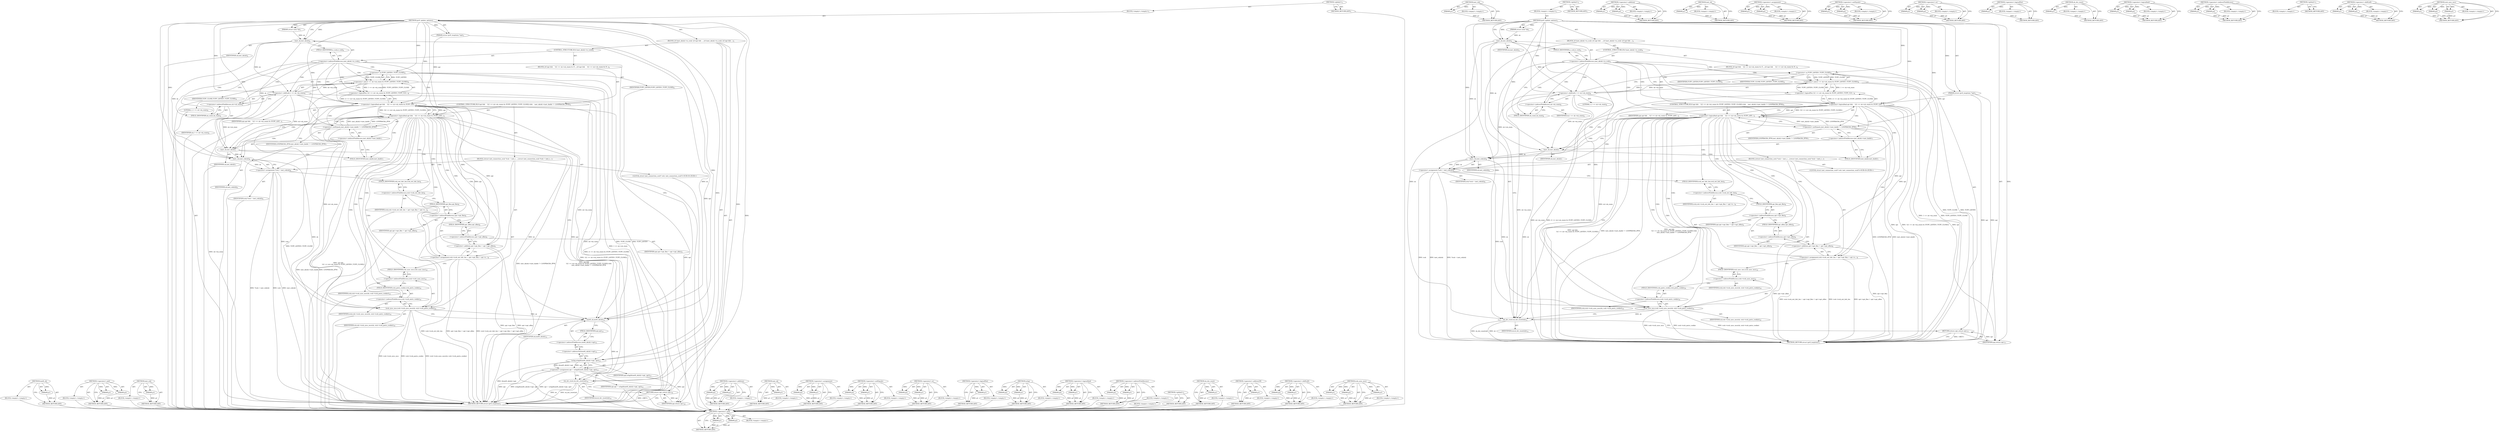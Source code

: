 digraph "icsk_sync_mss" {
vulnerable_168 [label=<(METHOD,inet6_sk)>];
vulnerable_169 [label=<(PARAM,p1)>];
vulnerable_170 [label=<(BLOCK,&lt;empty&gt;,&lt;empty&gt;)>];
vulnerable_171 [label=<(METHOD_RETURN,ANY)>];
vulnerable_119 [label=<(METHOD,&lt;operator&gt;.and)>];
vulnerable_120 [label=<(PARAM,p1)>];
vulnerable_121 [label=<(PARAM,p2)>];
vulnerable_122 [label=<(BLOCK,&lt;empty&gt;,&lt;empty&gt;)>];
vulnerable_123 [label=<(METHOD_RETURN,ANY)>];
vulnerable_144 [label=<(METHOD,inet_csk)>];
vulnerable_145 [label=<(PARAM,p1)>];
vulnerable_146 [label=<(BLOCK,&lt;empty&gt;,&lt;empty&gt;)>];
vulnerable_147 [label=<(METHOD_RETURN,ANY)>];
vulnerable_6 [label=<(METHOD,&lt;global&gt;)<SUB>1</SUB>>];
vulnerable_7 [label=<(BLOCK,&lt;empty&gt;,&lt;empty&gt;)<SUB>1</SUB>>];
vulnerable_8 [label=<(METHOD,ipv6_update_options)<SUB>1</SUB>>];
vulnerable_9 [label=<(PARAM,struct sock *sk)<SUB>1</SUB>>];
vulnerable_10 [label=<(PARAM,struct ipv6_txoptions *opt)<SUB>2</SUB>>];
vulnerable_11 [label=<(BLOCK,{
	if (inet_sk(sk)-&gt;is_icsk) {
		if (opt &amp;&amp;
		 ...,{
	if (inet_sk(sk)-&gt;is_icsk) {
		if (opt &amp;&amp;
		 ...)<SUB>3</SUB>>];
vulnerable_12 [label=<(CONTROL_STRUCTURE,IF,if (inet_sk(sk)-&gt;is_icsk))<SUB>4</SUB>>];
vulnerable_13 [label=<(&lt;operator&gt;.indirectFieldAccess,inet_sk(sk)-&gt;is_icsk)<SUB>4</SUB>>];
vulnerable_14 [label=<(inet_sk,inet_sk(sk))<SUB>4</SUB>>];
vulnerable_15 [label=<(IDENTIFIER,sk,inet_sk(sk))<SUB>4</SUB>>];
vulnerable_16 [label=<(FIELD_IDENTIFIER,is_icsk,is_icsk)<SUB>4</SUB>>];
vulnerable_17 [label=<(BLOCK,{
		if (opt &amp;&amp;
		    !((1 &lt;&lt; sk-&gt;sk_state) &amp; (T...,{
		if (opt &amp;&amp;
		    !((1 &lt;&lt; sk-&gt;sk_state) &amp; (T...)<SUB>4</SUB>>];
vulnerable_18 [label=<(CONTROL_STRUCTURE,IF,if (opt &amp;&amp;
		    !((1 &lt;&lt; sk-&gt;sk_state) &amp; (TCPF_LISTEN | TCPF_CLOSE)) &amp;&amp;
		    inet_sk(sk)-&gt;inet_daddr != LOOPBACK4_IPV6))<SUB>5</SUB>>];
vulnerable_19 [label=<(&lt;operator&gt;.logicalAnd,opt &amp;&amp;
		    !((1 &lt;&lt; sk-&gt;sk_state) &amp; (TCPF_LIST...)<SUB>5</SUB>>];
vulnerable_20 [label=<(&lt;operator&gt;.logicalAnd,opt &amp;&amp;
		    !((1 &lt;&lt; sk-&gt;sk_state) &amp; (TCPF_LIST...)<SUB>5</SUB>>];
vulnerable_21 [label=<(IDENTIFIER,opt,opt &amp;&amp;
		    !((1 &lt;&lt; sk-&gt;sk_state) &amp; (TCPF_LIST...)<SUB>5</SUB>>];
vulnerable_22 [label=<(&lt;operator&gt;.logicalNot,!((1 &lt;&lt; sk-&gt;sk_state) &amp; (TCPF_LISTEN | TCPF_CLO...)<SUB>6</SUB>>];
vulnerable_23 [label=<(&lt;operator&gt;.and,(1 &lt;&lt; sk-&gt;sk_state) &amp; (TCPF_LISTEN | TCPF_CLOSE))<SUB>6</SUB>>];
vulnerable_24 [label=<(&lt;operator&gt;.shiftLeft,1 &lt;&lt; sk-&gt;sk_state)<SUB>6</SUB>>];
vulnerable_25 [label=<(LITERAL,1,1 &lt;&lt; sk-&gt;sk_state)<SUB>6</SUB>>];
vulnerable_26 [label=<(&lt;operator&gt;.indirectFieldAccess,sk-&gt;sk_state)<SUB>6</SUB>>];
vulnerable_27 [label=<(IDENTIFIER,sk,1 &lt;&lt; sk-&gt;sk_state)<SUB>6</SUB>>];
vulnerable_28 [label=<(FIELD_IDENTIFIER,sk_state,sk_state)<SUB>6</SUB>>];
vulnerable_29 [label=<(&lt;operator&gt;.or,TCPF_LISTEN | TCPF_CLOSE)<SUB>6</SUB>>];
vulnerable_30 [label=<(IDENTIFIER,TCPF_LISTEN,TCPF_LISTEN | TCPF_CLOSE)<SUB>6</SUB>>];
vulnerable_31 [label=<(IDENTIFIER,TCPF_CLOSE,TCPF_LISTEN | TCPF_CLOSE)<SUB>6</SUB>>];
vulnerable_32 [label=<(&lt;operator&gt;.notEquals,inet_sk(sk)-&gt;inet_daddr != LOOPBACK4_IPV6)<SUB>7</SUB>>];
vulnerable_33 [label=<(&lt;operator&gt;.indirectFieldAccess,inet_sk(sk)-&gt;inet_daddr)<SUB>7</SUB>>];
vulnerable_34 [label=<(inet_sk,inet_sk(sk))<SUB>7</SUB>>];
vulnerable_35 [label=<(IDENTIFIER,sk,inet_sk(sk))<SUB>7</SUB>>];
vulnerable_36 [label=<(FIELD_IDENTIFIER,inet_daddr,inet_daddr)<SUB>7</SUB>>];
vulnerable_37 [label=<(IDENTIFIER,LOOPBACK4_IPV6,inet_sk(sk)-&gt;inet_daddr != LOOPBACK4_IPV6)<SUB>7</SUB>>];
vulnerable_38 [label=<(BLOCK,{
			struct inet_connection_sock *icsk = inet_c...,{
			struct inet_connection_sock *icsk = inet_c...)<SUB>7</SUB>>];
vulnerable_39 [label="<(LOCAL,struct inet_connection_sock* icsk: inet_connection_sock*)<SUB>8</SUB>>"];
vulnerable_40 [label=<(&lt;operator&gt;.assignment,*icsk = inet_csk(sk))<SUB>8</SUB>>];
vulnerable_41 [label=<(IDENTIFIER,icsk,*icsk = inet_csk(sk))<SUB>8</SUB>>];
vulnerable_42 [label=<(inet_csk,inet_csk(sk))<SUB>8</SUB>>];
vulnerable_43 [label=<(IDENTIFIER,sk,inet_csk(sk))<SUB>8</SUB>>];
vulnerable_44 [label=<(&lt;operator&gt;.assignment,icsk-&gt;icsk_ext_hdr_len = opt-&gt;opt_flen + opt-&gt;o...)<SUB>9</SUB>>];
vulnerable_45 [label=<(&lt;operator&gt;.indirectFieldAccess,icsk-&gt;icsk_ext_hdr_len)<SUB>9</SUB>>];
vulnerable_46 [label=<(IDENTIFIER,icsk,icsk-&gt;icsk_ext_hdr_len = opt-&gt;opt_flen + opt-&gt;o...)<SUB>9</SUB>>];
vulnerable_47 [label=<(FIELD_IDENTIFIER,icsk_ext_hdr_len,icsk_ext_hdr_len)<SUB>9</SUB>>];
vulnerable_48 [label=<(&lt;operator&gt;.addition,opt-&gt;opt_flen + opt-&gt;opt_nflen)<SUB>9</SUB>>];
vulnerable_49 [label=<(&lt;operator&gt;.indirectFieldAccess,opt-&gt;opt_flen)<SUB>9</SUB>>];
vulnerable_50 [label=<(IDENTIFIER,opt,opt-&gt;opt_flen + opt-&gt;opt_nflen)<SUB>9</SUB>>];
vulnerable_51 [label=<(FIELD_IDENTIFIER,opt_flen,opt_flen)<SUB>9</SUB>>];
vulnerable_52 [label=<(&lt;operator&gt;.indirectFieldAccess,opt-&gt;opt_nflen)<SUB>9</SUB>>];
vulnerable_53 [label=<(IDENTIFIER,opt,opt-&gt;opt_flen + opt-&gt;opt_nflen)<SUB>9</SUB>>];
vulnerable_54 [label=<(FIELD_IDENTIFIER,opt_nflen,opt_nflen)<SUB>9</SUB>>];
vulnerable_55 [label=<(icsk_sync_mss,icsk-&gt;icsk_sync_mss(sk, icsk-&gt;icsk_pmtu_cookie))<SUB>10</SUB>>];
vulnerable_56 [label=<(&lt;operator&gt;.indirectFieldAccess,icsk-&gt;icsk_sync_mss)<SUB>10</SUB>>];
vulnerable_57 [label=<(IDENTIFIER,icsk,icsk-&gt;icsk_sync_mss(sk, icsk-&gt;icsk_pmtu_cookie))<SUB>10</SUB>>];
vulnerable_58 [label=<(FIELD_IDENTIFIER,icsk_sync_mss,icsk_sync_mss)<SUB>10</SUB>>];
vulnerable_59 [label=<(IDENTIFIER,sk,icsk-&gt;icsk_sync_mss(sk, icsk-&gt;icsk_pmtu_cookie))<SUB>10</SUB>>];
vulnerable_60 [label=<(&lt;operator&gt;.indirectFieldAccess,icsk-&gt;icsk_pmtu_cookie)<SUB>10</SUB>>];
vulnerable_61 [label=<(IDENTIFIER,icsk,icsk-&gt;icsk_sync_mss(sk, icsk-&gt;icsk_pmtu_cookie))<SUB>10</SUB>>];
vulnerable_62 [label=<(FIELD_IDENTIFIER,icsk_pmtu_cookie,icsk_pmtu_cookie)<SUB>10</SUB>>];
vulnerable_63 [label=<(&lt;operator&gt;.assignment,opt = xchg(&amp;inet6_sk(sk)-&gt;opt, opt))<SUB>13</SUB>>];
vulnerable_64 [label=<(IDENTIFIER,opt,opt = xchg(&amp;inet6_sk(sk)-&gt;opt, opt))<SUB>13</SUB>>];
vulnerable_65 [label=<(xchg,xchg(&amp;inet6_sk(sk)-&gt;opt, opt))<SUB>13</SUB>>];
vulnerable_66 [label=<(&lt;operator&gt;.addressOf,&amp;inet6_sk(sk)-&gt;opt)<SUB>13</SUB>>];
vulnerable_67 [label=<(&lt;operator&gt;.indirectFieldAccess,inet6_sk(sk)-&gt;opt)<SUB>13</SUB>>];
vulnerable_68 [label=<(inet6_sk,inet6_sk(sk))<SUB>13</SUB>>];
vulnerable_69 [label=<(IDENTIFIER,sk,inet6_sk(sk))<SUB>13</SUB>>];
vulnerable_70 [label=<(FIELD_IDENTIFIER,opt,opt)<SUB>13</SUB>>];
vulnerable_71 [label=<(IDENTIFIER,opt,xchg(&amp;inet6_sk(sk)-&gt;opt, opt))<SUB>13</SUB>>];
vulnerable_72 [label=<(sk_dst_reset,sk_dst_reset(sk))<SUB>14</SUB>>];
vulnerable_73 [label=<(IDENTIFIER,sk,sk_dst_reset(sk))<SUB>14</SUB>>];
vulnerable_74 [label=<(RETURN,return opt;,return opt;)<SUB>16</SUB>>];
vulnerable_75 [label=<(IDENTIFIER,opt,return opt;)<SUB>16</SUB>>];
vulnerable_76 [label=<(METHOD_RETURN,struct ipv6_txoptions)<SUB>1</SUB>>];
vulnerable_78 [label=<(METHOD_RETURN,ANY)<SUB>1</SUB>>];
vulnerable_148 [label=<(METHOD,&lt;operator&gt;.addition)>];
vulnerable_149 [label=<(PARAM,p1)>];
vulnerable_150 [label=<(PARAM,p2)>];
vulnerable_151 [label=<(BLOCK,&lt;empty&gt;,&lt;empty&gt;)>];
vulnerable_152 [label=<(METHOD_RETURN,ANY)>];
vulnerable_106 [label=<(METHOD,inet_sk)>];
vulnerable_107 [label=<(PARAM,p1)>];
vulnerable_108 [label=<(BLOCK,&lt;empty&gt;,&lt;empty&gt;)>];
vulnerable_109 [label=<(METHOD_RETURN,ANY)>];
vulnerable_139 [label=<(METHOD,&lt;operator&gt;.assignment)>];
vulnerable_140 [label=<(PARAM,p1)>];
vulnerable_141 [label=<(PARAM,p2)>];
vulnerable_142 [label=<(BLOCK,&lt;empty&gt;,&lt;empty&gt;)>];
vulnerable_143 [label=<(METHOD_RETURN,ANY)>];
vulnerable_134 [label=<(METHOD,&lt;operator&gt;.notEquals)>];
vulnerable_135 [label=<(PARAM,p1)>];
vulnerable_136 [label=<(PARAM,p2)>];
vulnerable_137 [label=<(BLOCK,&lt;empty&gt;,&lt;empty&gt;)>];
vulnerable_138 [label=<(METHOD_RETURN,ANY)>];
vulnerable_129 [label=<(METHOD,&lt;operator&gt;.or)>];
vulnerable_130 [label=<(PARAM,p1)>];
vulnerable_131 [label=<(PARAM,p2)>];
vulnerable_132 [label=<(BLOCK,&lt;empty&gt;,&lt;empty&gt;)>];
vulnerable_133 [label=<(METHOD_RETURN,ANY)>];
vulnerable_115 [label=<(METHOD,&lt;operator&gt;.logicalNot)>];
vulnerable_116 [label=<(PARAM,p1)>];
vulnerable_117 [label=<(BLOCK,&lt;empty&gt;,&lt;empty&gt;)>];
vulnerable_118 [label=<(METHOD_RETURN,ANY)>];
vulnerable_159 [label=<(METHOD,xchg)>];
vulnerable_160 [label=<(PARAM,p1)>];
vulnerable_161 [label=<(PARAM,p2)>];
vulnerable_162 [label=<(BLOCK,&lt;empty&gt;,&lt;empty&gt;)>];
vulnerable_163 [label=<(METHOD_RETURN,ANY)>];
vulnerable_110 [label=<(METHOD,&lt;operator&gt;.logicalAnd)>];
vulnerable_111 [label=<(PARAM,p1)>];
vulnerable_112 [label=<(PARAM,p2)>];
vulnerable_113 [label=<(BLOCK,&lt;empty&gt;,&lt;empty&gt;)>];
vulnerable_114 [label=<(METHOD_RETURN,ANY)>];
vulnerable_101 [label=<(METHOD,&lt;operator&gt;.indirectFieldAccess)>];
vulnerable_102 [label=<(PARAM,p1)>];
vulnerable_103 [label=<(PARAM,p2)>];
vulnerable_104 [label=<(BLOCK,&lt;empty&gt;,&lt;empty&gt;)>];
vulnerable_105 [label=<(METHOD_RETURN,ANY)>];
vulnerable_95 [label=<(METHOD,&lt;global&gt;)<SUB>1</SUB>>];
vulnerable_96 [label=<(BLOCK,&lt;empty&gt;,&lt;empty&gt;)>];
vulnerable_97 [label=<(METHOD_RETURN,ANY)>];
vulnerable_172 [label=<(METHOD,sk_dst_reset)>];
vulnerable_173 [label=<(PARAM,p1)>];
vulnerable_174 [label=<(BLOCK,&lt;empty&gt;,&lt;empty&gt;)>];
vulnerable_175 [label=<(METHOD_RETURN,ANY)>];
vulnerable_164 [label=<(METHOD,&lt;operator&gt;.addressOf)>];
vulnerable_165 [label=<(PARAM,p1)>];
vulnerable_166 [label=<(BLOCK,&lt;empty&gt;,&lt;empty&gt;)>];
vulnerable_167 [label=<(METHOD_RETURN,ANY)>];
vulnerable_124 [label=<(METHOD,&lt;operator&gt;.shiftLeft)>];
vulnerable_125 [label=<(PARAM,p1)>];
vulnerable_126 [label=<(PARAM,p2)>];
vulnerable_127 [label=<(BLOCK,&lt;empty&gt;,&lt;empty&gt;)>];
vulnerable_128 [label=<(METHOD_RETURN,ANY)>];
vulnerable_153 [label=<(METHOD,icsk_sync_mss)>];
vulnerable_154 [label=<(PARAM,p1)>];
vulnerable_155 [label=<(PARAM,p2)>];
vulnerable_156 [label=<(PARAM,p3)>];
vulnerable_157 [label=<(BLOCK,&lt;empty&gt;,&lt;empty&gt;)>];
vulnerable_158 [label=<(METHOD_RETURN,ANY)>];
fixed_110 [label=<(METHOD,&lt;operator&gt;.and)>];
fixed_111 [label=<(PARAM,p1)>];
fixed_112 [label=<(PARAM,p2)>];
fixed_113 [label=<(BLOCK,&lt;empty&gt;,&lt;empty&gt;)>];
fixed_114 [label=<(METHOD_RETURN,ANY)>];
fixed_135 [label=<(METHOD,inet_csk)>];
fixed_136 [label=<(PARAM,p1)>];
fixed_137 [label=<(BLOCK,&lt;empty&gt;,&lt;empty&gt;)>];
fixed_138 [label=<(METHOD_RETURN,ANY)>];
fixed_6 [label=<(METHOD,&lt;global&gt;)<SUB>1</SUB>>];
fixed_7 [label=<(BLOCK,&lt;empty&gt;,&lt;empty&gt;)<SUB>1</SUB>>];
fixed_8 [label=<(METHOD,ipv6_update_options)<SUB>1</SUB>>];
fixed_9 [label=<(PARAM,struct sock *sk)<SUB>1</SUB>>];
fixed_10 [label=<(PARAM,struct ipv6_txoptions *opt)<SUB>2</SUB>>];
fixed_11 [label=<(BLOCK,{
	if (inet_sk(sk)-&gt;is_icsk) {
		if (opt &amp;&amp;
		 ...,{
	if (inet_sk(sk)-&gt;is_icsk) {
		if (opt &amp;&amp;
		 ...)<SUB>3</SUB>>];
fixed_12 [label=<(CONTROL_STRUCTURE,IF,if (inet_sk(sk)-&gt;is_icsk))<SUB>4</SUB>>];
fixed_13 [label=<(&lt;operator&gt;.indirectFieldAccess,inet_sk(sk)-&gt;is_icsk)<SUB>4</SUB>>];
fixed_14 [label=<(inet_sk,inet_sk(sk))<SUB>4</SUB>>];
fixed_15 [label=<(IDENTIFIER,sk,inet_sk(sk))<SUB>4</SUB>>];
fixed_16 [label=<(FIELD_IDENTIFIER,is_icsk,is_icsk)<SUB>4</SUB>>];
fixed_17 [label=<(BLOCK,{
		if (opt &amp;&amp;
		    !((1 &lt;&lt; sk-&gt;sk_state) &amp; (T...,{
		if (opt &amp;&amp;
		    !((1 &lt;&lt; sk-&gt;sk_state) &amp; (T...)<SUB>4</SUB>>];
fixed_18 [label=<(CONTROL_STRUCTURE,IF,if (opt &amp;&amp;
		    !((1 &lt;&lt; sk-&gt;sk_state) &amp; (TCPF_LISTEN | TCPF_CLOSE)) &amp;&amp;
		    inet_sk(sk)-&gt;inet_daddr != LOOPBACK4_IPV6))<SUB>5</SUB>>];
fixed_19 [label=<(&lt;operator&gt;.logicalAnd,opt &amp;&amp;
		    !((1 &lt;&lt; sk-&gt;sk_state) &amp; (TCPF_LIST...)<SUB>5</SUB>>];
fixed_20 [label=<(&lt;operator&gt;.logicalAnd,opt &amp;&amp;
		    !((1 &lt;&lt; sk-&gt;sk_state) &amp; (TCPF_LIST...)<SUB>5</SUB>>];
fixed_21 [label=<(IDENTIFIER,opt,opt &amp;&amp;
		    !((1 &lt;&lt; sk-&gt;sk_state) &amp; (TCPF_LIST...)<SUB>5</SUB>>];
fixed_22 [label=<(&lt;operator&gt;.logicalNot,!((1 &lt;&lt; sk-&gt;sk_state) &amp; (TCPF_LISTEN | TCPF_CLO...)<SUB>6</SUB>>];
fixed_23 [label=<(&lt;operator&gt;.and,(1 &lt;&lt; sk-&gt;sk_state) &amp; (TCPF_LISTEN | TCPF_CLOSE))<SUB>6</SUB>>];
fixed_24 [label=<(&lt;operator&gt;.shiftLeft,1 &lt;&lt; sk-&gt;sk_state)<SUB>6</SUB>>];
fixed_25 [label=<(LITERAL,1,1 &lt;&lt; sk-&gt;sk_state)<SUB>6</SUB>>];
fixed_26 [label=<(&lt;operator&gt;.indirectFieldAccess,sk-&gt;sk_state)<SUB>6</SUB>>];
fixed_27 [label=<(IDENTIFIER,sk,1 &lt;&lt; sk-&gt;sk_state)<SUB>6</SUB>>];
fixed_28 [label=<(FIELD_IDENTIFIER,sk_state,sk_state)<SUB>6</SUB>>];
fixed_29 [label=<(&lt;operator&gt;.or,TCPF_LISTEN | TCPF_CLOSE)<SUB>6</SUB>>];
fixed_30 [label=<(IDENTIFIER,TCPF_LISTEN,TCPF_LISTEN | TCPF_CLOSE)<SUB>6</SUB>>];
fixed_31 [label=<(IDENTIFIER,TCPF_CLOSE,TCPF_LISTEN | TCPF_CLOSE)<SUB>6</SUB>>];
fixed_32 [label=<(&lt;operator&gt;.notEquals,inet_sk(sk)-&gt;inet_daddr != LOOPBACK4_IPV6)<SUB>7</SUB>>];
fixed_33 [label=<(&lt;operator&gt;.indirectFieldAccess,inet_sk(sk)-&gt;inet_daddr)<SUB>7</SUB>>];
fixed_34 [label=<(inet_sk,inet_sk(sk))<SUB>7</SUB>>];
fixed_35 [label=<(IDENTIFIER,sk,inet_sk(sk))<SUB>7</SUB>>];
fixed_36 [label=<(FIELD_IDENTIFIER,inet_daddr,inet_daddr)<SUB>7</SUB>>];
fixed_37 [label=<(IDENTIFIER,LOOPBACK4_IPV6,inet_sk(sk)-&gt;inet_daddr != LOOPBACK4_IPV6)<SUB>7</SUB>>];
fixed_38 [label=<(BLOCK,{
			struct inet_connection_sock *icsk = inet_c...,{
			struct inet_connection_sock *icsk = inet_c...)<SUB>7</SUB>>];
fixed_39 [label="<(LOCAL,struct inet_connection_sock* icsk: inet_connection_sock*)<SUB>8</SUB>>"];
fixed_40 [label=<(&lt;operator&gt;.assignment,*icsk = inet_csk(sk))<SUB>8</SUB>>];
fixed_41 [label=<(IDENTIFIER,icsk,*icsk = inet_csk(sk))<SUB>8</SUB>>];
fixed_42 [label=<(inet_csk,inet_csk(sk))<SUB>8</SUB>>];
fixed_43 [label=<(IDENTIFIER,sk,inet_csk(sk))<SUB>8</SUB>>];
fixed_44 [label=<(&lt;operator&gt;.assignment,icsk-&gt;icsk_ext_hdr_len = opt-&gt;opt_flen + opt-&gt;o...)<SUB>9</SUB>>];
fixed_45 [label=<(&lt;operator&gt;.indirectFieldAccess,icsk-&gt;icsk_ext_hdr_len)<SUB>9</SUB>>];
fixed_46 [label=<(IDENTIFIER,icsk,icsk-&gt;icsk_ext_hdr_len = opt-&gt;opt_flen + opt-&gt;o...)<SUB>9</SUB>>];
fixed_47 [label=<(FIELD_IDENTIFIER,icsk_ext_hdr_len,icsk_ext_hdr_len)<SUB>9</SUB>>];
fixed_48 [label=<(&lt;operator&gt;.addition,opt-&gt;opt_flen + opt-&gt;opt_nflen)<SUB>9</SUB>>];
fixed_49 [label=<(&lt;operator&gt;.indirectFieldAccess,opt-&gt;opt_flen)<SUB>9</SUB>>];
fixed_50 [label=<(IDENTIFIER,opt,opt-&gt;opt_flen + opt-&gt;opt_nflen)<SUB>9</SUB>>];
fixed_51 [label=<(FIELD_IDENTIFIER,opt_flen,opt_flen)<SUB>9</SUB>>];
fixed_52 [label=<(&lt;operator&gt;.indirectFieldAccess,opt-&gt;opt_nflen)<SUB>9</SUB>>];
fixed_53 [label=<(IDENTIFIER,opt,opt-&gt;opt_flen + opt-&gt;opt_nflen)<SUB>9</SUB>>];
fixed_54 [label=<(FIELD_IDENTIFIER,opt_nflen,opt_nflen)<SUB>9</SUB>>];
fixed_55 [label=<(icsk_sync_mss,icsk-&gt;icsk_sync_mss(sk, icsk-&gt;icsk_pmtu_cookie))<SUB>10</SUB>>];
fixed_56 [label=<(&lt;operator&gt;.indirectFieldAccess,icsk-&gt;icsk_sync_mss)<SUB>10</SUB>>];
fixed_57 [label=<(IDENTIFIER,icsk,icsk-&gt;icsk_sync_mss(sk, icsk-&gt;icsk_pmtu_cookie))<SUB>10</SUB>>];
fixed_58 [label=<(FIELD_IDENTIFIER,icsk_sync_mss,icsk_sync_mss)<SUB>10</SUB>>];
fixed_59 [label=<(IDENTIFIER,sk,icsk-&gt;icsk_sync_mss(sk, icsk-&gt;icsk_pmtu_cookie))<SUB>10</SUB>>];
fixed_60 [label=<(&lt;operator&gt;.indirectFieldAccess,icsk-&gt;icsk_pmtu_cookie)<SUB>10</SUB>>];
fixed_61 [label=<(IDENTIFIER,icsk,icsk-&gt;icsk_sync_mss(sk, icsk-&gt;icsk_pmtu_cookie))<SUB>10</SUB>>];
fixed_62 [label=<(FIELD_IDENTIFIER,icsk_pmtu_cookie,icsk_pmtu_cookie)<SUB>10</SUB>>];
fixed_63 [label=<(sk_dst_reset,sk_dst_reset(sk))<SUB>15</SUB>>];
fixed_64 [label=<(IDENTIFIER,sk,sk_dst_reset(sk))<SUB>15</SUB>>];
fixed_65 [label=<(RETURN,return opt;,return opt;)<SUB>17</SUB>>];
fixed_66 [label=<(IDENTIFIER,opt,return opt;)<SUB>17</SUB>>];
fixed_67 [label=<(METHOD_RETURN,struct ipv6_txoptions)<SUB>1</SUB>>];
fixed_69 [label=<(METHOD_RETURN,ANY)<SUB>1</SUB>>];
fixed_139 [label=<(METHOD,&lt;operator&gt;.addition)>];
fixed_140 [label=<(PARAM,p1)>];
fixed_141 [label=<(PARAM,p2)>];
fixed_142 [label=<(BLOCK,&lt;empty&gt;,&lt;empty&gt;)>];
fixed_143 [label=<(METHOD_RETURN,ANY)>];
fixed_97 [label=<(METHOD,inet_sk)>];
fixed_98 [label=<(PARAM,p1)>];
fixed_99 [label=<(BLOCK,&lt;empty&gt;,&lt;empty&gt;)>];
fixed_100 [label=<(METHOD_RETURN,ANY)>];
fixed_130 [label=<(METHOD,&lt;operator&gt;.assignment)>];
fixed_131 [label=<(PARAM,p1)>];
fixed_132 [label=<(PARAM,p2)>];
fixed_133 [label=<(BLOCK,&lt;empty&gt;,&lt;empty&gt;)>];
fixed_134 [label=<(METHOD_RETURN,ANY)>];
fixed_125 [label=<(METHOD,&lt;operator&gt;.notEquals)>];
fixed_126 [label=<(PARAM,p1)>];
fixed_127 [label=<(PARAM,p2)>];
fixed_128 [label=<(BLOCK,&lt;empty&gt;,&lt;empty&gt;)>];
fixed_129 [label=<(METHOD_RETURN,ANY)>];
fixed_120 [label=<(METHOD,&lt;operator&gt;.or)>];
fixed_121 [label=<(PARAM,p1)>];
fixed_122 [label=<(PARAM,p2)>];
fixed_123 [label=<(BLOCK,&lt;empty&gt;,&lt;empty&gt;)>];
fixed_124 [label=<(METHOD_RETURN,ANY)>];
fixed_106 [label=<(METHOD,&lt;operator&gt;.logicalNot)>];
fixed_107 [label=<(PARAM,p1)>];
fixed_108 [label=<(BLOCK,&lt;empty&gt;,&lt;empty&gt;)>];
fixed_109 [label=<(METHOD_RETURN,ANY)>];
fixed_150 [label=<(METHOD,sk_dst_reset)>];
fixed_151 [label=<(PARAM,p1)>];
fixed_152 [label=<(BLOCK,&lt;empty&gt;,&lt;empty&gt;)>];
fixed_153 [label=<(METHOD_RETURN,ANY)>];
fixed_101 [label=<(METHOD,&lt;operator&gt;.logicalAnd)>];
fixed_102 [label=<(PARAM,p1)>];
fixed_103 [label=<(PARAM,p2)>];
fixed_104 [label=<(BLOCK,&lt;empty&gt;,&lt;empty&gt;)>];
fixed_105 [label=<(METHOD_RETURN,ANY)>];
fixed_92 [label=<(METHOD,&lt;operator&gt;.indirectFieldAccess)>];
fixed_93 [label=<(PARAM,p1)>];
fixed_94 [label=<(PARAM,p2)>];
fixed_95 [label=<(BLOCK,&lt;empty&gt;,&lt;empty&gt;)>];
fixed_96 [label=<(METHOD_RETURN,ANY)>];
fixed_86 [label=<(METHOD,&lt;global&gt;)<SUB>1</SUB>>];
fixed_87 [label=<(BLOCK,&lt;empty&gt;,&lt;empty&gt;)>];
fixed_88 [label=<(METHOD_RETURN,ANY)>];
fixed_115 [label=<(METHOD,&lt;operator&gt;.shiftLeft)>];
fixed_116 [label=<(PARAM,p1)>];
fixed_117 [label=<(PARAM,p2)>];
fixed_118 [label=<(BLOCK,&lt;empty&gt;,&lt;empty&gt;)>];
fixed_119 [label=<(METHOD_RETURN,ANY)>];
fixed_144 [label=<(METHOD,icsk_sync_mss)>];
fixed_145 [label=<(PARAM,p1)>];
fixed_146 [label=<(PARAM,p2)>];
fixed_147 [label=<(PARAM,p3)>];
fixed_148 [label=<(BLOCK,&lt;empty&gt;,&lt;empty&gt;)>];
fixed_149 [label=<(METHOD_RETURN,ANY)>];
vulnerable_168 -> vulnerable_169  [key=0, label="AST: "];
vulnerable_168 -> vulnerable_169  [key=1, label="DDG: "];
vulnerable_168 -> vulnerable_170  [key=0, label="AST: "];
vulnerable_168 -> vulnerable_171  [key=0, label="AST: "];
vulnerable_168 -> vulnerable_171  [key=1, label="CFG: "];
vulnerable_169 -> vulnerable_171  [key=0, label="DDG: p1"];
vulnerable_170 -> fixed_110  [key=0];
vulnerable_171 -> fixed_110  [key=0];
vulnerable_119 -> vulnerable_120  [key=0, label="AST: "];
vulnerable_119 -> vulnerable_120  [key=1, label="DDG: "];
vulnerable_119 -> vulnerable_122  [key=0, label="AST: "];
vulnerable_119 -> vulnerable_121  [key=0, label="AST: "];
vulnerable_119 -> vulnerable_121  [key=1, label="DDG: "];
vulnerable_119 -> vulnerable_123  [key=0, label="AST: "];
vulnerable_119 -> vulnerable_123  [key=1, label="CFG: "];
vulnerable_120 -> vulnerable_123  [key=0, label="DDG: p1"];
vulnerable_121 -> vulnerable_123  [key=0, label="DDG: p2"];
vulnerable_122 -> fixed_110  [key=0];
vulnerable_123 -> fixed_110  [key=0];
vulnerable_144 -> vulnerable_145  [key=0, label="AST: "];
vulnerable_144 -> vulnerable_145  [key=1, label="DDG: "];
vulnerable_144 -> vulnerable_146  [key=0, label="AST: "];
vulnerable_144 -> vulnerable_147  [key=0, label="AST: "];
vulnerable_144 -> vulnerable_147  [key=1, label="CFG: "];
vulnerable_145 -> vulnerable_147  [key=0, label="DDG: p1"];
vulnerable_146 -> fixed_110  [key=0];
vulnerable_147 -> fixed_110  [key=0];
vulnerable_6 -> vulnerable_7  [key=0, label="AST: "];
vulnerable_6 -> vulnerable_78  [key=0, label="AST: "];
vulnerable_6 -> vulnerable_78  [key=1, label="CFG: "];
vulnerable_7 -> vulnerable_8  [key=0, label="AST: "];
vulnerable_8 -> vulnerable_9  [key=0, label="AST: "];
vulnerable_8 -> vulnerable_9  [key=1, label="DDG: "];
vulnerable_8 -> vulnerable_10  [key=0, label="AST: "];
vulnerable_8 -> vulnerable_10  [key=1, label="DDG: "];
vulnerable_8 -> vulnerable_11  [key=0, label="AST: "];
vulnerable_8 -> vulnerable_76  [key=0, label="AST: "];
vulnerable_8 -> vulnerable_14  [key=0, label="CFG: "];
vulnerable_8 -> vulnerable_14  [key=1, label="DDG: "];
vulnerable_8 -> vulnerable_72  [key=0, label="DDG: "];
vulnerable_8 -> vulnerable_75  [key=0, label="DDG: "];
vulnerable_8 -> vulnerable_65  [key=0, label="DDG: "];
vulnerable_8 -> vulnerable_20  [key=0, label="DDG: "];
vulnerable_8 -> vulnerable_32  [key=0, label="DDG: "];
vulnerable_8 -> vulnerable_55  [key=0, label="DDG: "];
vulnerable_8 -> vulnerable_68  [key=0, label="DDG: "];
vulnerable_8 -> vulnerable_42  [key=0, label="DDG: "];
vulnerable_8 -> vulnerable_34  [key=0, label="DDG: "];
vulnerable_8 -> vulnerable_24  [key=0, label="DDG: "];
vulnerable_8 -> vulnerable_29  [key=0, label="DDG: "];
vulnerable_9 -> vulnerable_14  [key=0, label="DDG: sk"];
vulnerable_10 -> vulnerable_65  [key=0, label="DDG: opt"];
vulnerable_10 -> vulnerable_20  [key=0, label="DDG: opt"];
vulnerable_11 -> vulnerable_12  [key=0, label="AST: "];
vulnerable_11 -> vulnerable_63  [key=0, label="AST: "];
vulnerable_11 -> vulnerable_72  [key=0, label="AST: "];
vulnerable_11 -> vulnerable_74  [key=0, label="AST: "];
vulnerable_12 -> vulnerable_13  [key=0, label="AST: "];
vulnerable_12 -> vulnerable_17  [key=0, label="AST: "];
vulnerable_13 -> vulnerable_14  [key=0, label="AST: "];
vulnerable_13 -> vulnerable_16  [key=0, label="AST: "];
vulnerable_13 -> vulnerable_20  [key=0, label="CFG: "];
vulnerable_13 -> vulnerable_20  [key=1, label="CDG: "];
vulnerable_13 -> vulnerable_28  [key=0, label="CFG: "];
vulnerable_13 -> vulnerable_28  [key=1, label="CDG: "];
vulnerable_13 -> vulnerable_68  [key=0, label="CFG: "];
vulnerable_13 -> vulnerable_19  [key=0, label="CDG: "];
vulnerable_13 -> vulnerable_24  [key=0, label="CDG: "];
vulnerable_13 -> vulnerable_26  [key=0, label="CDG: "];
vulnerable_13 -> vulnerable_23  [key=0, label="CDG: "];
vulnerable_13 -> vulnerable_22  [key=0, label="CDG: "];
vulnerable_13 -> vulnerable_29  [key=0, label="CDG: "];
vulnerable_14 -> vulnerable_15  [key=0, label="AST: "];
vulnerable_14 -> vulnerable_16  [key=0, label="CFG: "];
vulnerable_14 -> vulnerable_68  [key=0, label="DDG: sk"];
vulnerable_14 -> vulnerable_42  [key=0, label="DDG: sk"];
vulnerable_14 -> vulnerable_34  [key=0, label="DDG: sk"];
vulnerable_14 -> vulnerable_24  [key=0, label="DDG: sk"];
vulnerable_15 -> fixed_110  [key=0];
vulnerable_16 -> vulnerable_13  [key=0, label="CFG: "];
vulnerable_17 -> vulnerable_18  [key=0, label="AST: "];
vulnerable_18 -> vulnerable_19  [key=0, label="AST: "];
vulnerable_18 -> vulnerable_38  [key=0, label="AST: "];
vulnerable_19 -> vulnerable_20  [key=0, label="AST: "];
vulnerable_19 -> vulnerable_32  [key=0, label="AST: "];
vulnerable_19 -> vulnerable_42  [key=0, label="CFG: "];
vulnerable_19 -> vulnerable_42  [key=1, label="CDG: "];
vulnerable_19 -> vulnerable_68  [key=0, label="CFG: "];
vulnerable_19 -> vulnerable_76  [key=0, label="DDG: opt &amp;&amp;
		    !((1 &lt;&lt; sk-&gt;sk_state) &amp; (TCPF_LISTEN | TCPF_CLOSE))"];
vulnerable_19 -> vulnerable_76  [key=1, label="DDG: inet_sk(sk)-&gt;inet_daddr != LOOPBACK4_IPV6"];
vulnerable_19 -> vulnerable_76  [key=2, label="DDG: opt &amp;&amp;
		    !((1 &lt;&lt; sk-&gt;sk_state) &amp; (TCPF_LISTEN | TCPF_CLOSE)) &amp;&amp;
		    inet_sk(sk)-&gt;inet_daddr != LOOPBACK4_IPV6"];
vulnerable_19 -> vulnerable_47  [key=0, label="CDG: "];
vulnerable_19 -> vulnerable_48  [key=0, label="CDG: "];
vulnerable_19 -> vulnerable_58  [key=0, label="CDG: "];
vulnerable_19 -> vulnerable_49  [key=0, label="CDG: "];
vulnerable_19 -> vulnerable_60  [key=0, label="CDG: "];
vulnerable_19 -> vulnerable_51  [key=0, label="CDG: "];
vulnerable_19 -> vulnerable_52  [key=0, label="CDG: "];
vulnerable_19 -> vulnerable_56  [key=0, label="CDG: "];
vulnerable_19 -> vulnerable_45  [key=0, label="CDG: "];
vulnerable_19 -> vulnerable_40  [key=0, label="CDG: "];
vulnerable_19 -> vulnerable_44  [key=0, label="CDG: "];
vulnerable_19 -> vulnerable_55  [key=0, label="CDG: "];
vulnerable_19 -> vulnerable_54  [key=0, label="CDG: "];
vulnerable_19 -> vulnerable_62  [key=0, label="CDG: "];
vulnerable_20 -> vulnerable_21  [key=0, label="AST: "];
vulnerable_20 -> vulnerable_22  [key=0, label="AST: "];
vulnerable_20 -> vulnerable_19  [key=0, label="CFG: "];
vulnerable_20 -> vulnerable_19  [key=1, label="DDG: opt"];
vulnerable_20 -> vulnerable_19  [key=2, label="DDG: !((1 &lt;&lt; sk-&gt;sk_state) &amp; (TCPF_LISTEN | TCPF_CLOSE))"];
vulnerable_20 -> vulnerable_34  [key=0, label="CFG: "];
vulnerable_20 -> vulnerable_34  [key=1, label="CDG: "];
vulnerable_20 -> vulnerable_76  [key=0, label="DDG: !((1 &lt;&lt; sk-&gt;sk_state) &amp; (TCPF_LISTEN | TCPF_CLOSE))"];
vulnerable_20 -> vulnerable_75  [key=0, label="DDG: opt"];
vulnerable_20 -> vulnerable_65  [key=0, label="DDG: opt"];
vulnerable_20 -> vulnerable_44  [key=0, label="DDG: opt"];
vulnerable_20 -> vulnerable_48  [key=0, label="DDG: opt"];
vulnerable_20 -> vulnerable_32  [key=0, label="CDG: "];
vulnerable_20 -> vulnerable_33  [key=0, label="CDG: "];
vulnerable_20 -> vulnerable_36  [key=0, label="CDG: "];
vulnerable_21 -> fixed_110  [key=0];
vulnerable_22 -> vulnerable_23  [key=0, label="AST: "];
vulnerable_22 -> vulnerable_20  [key=0, label="CFG: "];
vulnerable_22 -> vulnerable_20  [key=1, label="DDG: (1 &lt;&lt; sk-&gt;sk_state) &amp; (TCPF_LISTEN | TCPF_CLOSE)"];
vulnerable_22 -> vulnerable_76  [key=0, label="DDG: (1 &lt;&lt; sk-&gt;sk_state) &amp; (TCPF_LISTEN | TCPF_CLOSE)"];
vulnerable_23 -> vulnerable_24  [key=0, label="AST: "];
vulnerable_23 -> vulnerable_29  [key=0, label="AST: "];
vulnerable_23 -> vulnerable_22  [key=0, label="CFG: "];
vulnerable_23 -> vulnerable_22  [key=1, label="DDG: 1 &lt;&lt; sk-&gt;sk_state"];
vulnerable_23 -> vulnerable_22  [key=2, label="DDG: TCPF_LISTEN | TCPF_CLOSE"];
vulnerable_23 -> vulnerable_76  [key=0, label="DDG: 1 &lt;&lt; sk-&gt;sk_state"];
vulnerable_23 -> vulnerable_76  [key=1, label="DDG: TCPF_LISTEN | TCPF_CLOSE"];
vulnerable_24 -> vulnerable_25  [key=0, label="AST: "];
vulnerable_24 -> vulnerable_26  [key=0, label="AST: "];
vulnerable_24 -> vulnerable_29  [key=0, label="CFG: "];
vulnerable_24 -> vulnerable_76  [key=0, label="DDG: sk-&gt;sk_state"];
vulnerable_24 -> vulnerable_72  [key=0, label="DDG: sk-&gt;sk_state"];
vulnerable_24 -> vulnerable_55  [key=0, label="DDG: sk-&gt;sk_state"];
vulnerable_24 -> vulnerable_68  [key=0, label="DDG: sk-&gt;sk_state"];
vulnerable_24 -> vulnerable_42  [key=0, label="DDG: sk-&gt;sk_state"];
vulnerable_24 -> vulnerable_23  [key=0, label="DDG: 1"];
vulnerable_24 -> vulnerable_23  [key=1, label="DDG: sk-&gt;sk_state"];
vulnerable_24 -> vulnerable_34  [key=0, label="DDG: sk-&gt;sk_state"];
vulnerable_25 -> fixed_110  [key=0];
vulnerable_26 -> vulnerable_27  [key=0, label="AST: "];
vulnerable_26 -> vulnerable_28  [key=0, label="AST: "];
vulnerable_26 -> vulnerable_24  [key=0, label="CFG: "];
vulnerable_27 -> fixed_110  [key=0];
vulnerable_28 -> vulnerable_26  [key=0, label="CFG: "];
vulnerable_29 -> vulnerable_30  [key=0, label="AST: "];
vulnerable_29 -> vulnerable_31  [key=0, label="AST: "];
vulnerable_29 -> vulnerable_23  [key=0, label="CFG: "];
vulnerable_29 -> vulnerable_23  [key=1, label="DDG: TCPF_LISTEN"];
vulnerable_29 -> vulnerable_23  [key=2, label="DDG: TCPF_CLOSE"];
vulnerable_29 -> vulnerable_76  [key=0, label="DDG: TCPF_CLOSE"];
vulnerable_29 -> vulnerable_76  [key=1, label="DDG: TCPF_LISTEN"];
vulnerable_30 -> fixed_110  [key=0];
vulnerable_31 -> fixed_110  [key=0];
vulnerable_32 -> vulnerable_33  [key=0, label="AST: "];
vulnerable_32 -> vulnerable_37  [key=0, label="AST: "];
vulnerable_32 -> vulnerable_19  [key=0, label="CFG: "];
vulnerable_32 -> vulnerable_19  [key=1, label="DDG: inet_sk(sk)-&gt;inet_daddr"];
vulnerable_32 -> vulnerable_19  [key=2, label="DDG: LOOPBACK4_IPV6"];
vulnerable_32 -> vulnerable_76  [key=0, label="DDG: inet_sk(sk)-&gt;inet_daddr"];
vulnerable_32 -> vulnerable_76  [key=1, label="DDG: LOOPBACK4_IPV6"];
vulnerable_33 -> vulnerable_34  [key=0, label="AST: "];
vulnerable_33 -> vulnerable_36  [key=0, label="AST: "];
vulnerable_33 -> vulnerable_32  [key=0, label="CFG: "];
vulnerable_34 -> vulnerable_35  [key=0, label="AST: "];
vulnerable_34 -> vulnerable_36  [key=0, label="CFG: "];
vulnerable_34 -> vulnerable_68  [key=0, label="DDG: sk"];
vulnerable_34 -> vulnerable_42  [key=0, label="DDG: sk"];
vulnerable_35 -> fixed_110  [key=0];
vulnerable_36 -> vulnerable_33  [key=0, label="CFG: "];
vulnerable_37 -> fixed_110  [key=0];
vulnerable_38 -> vulnerable_39  [key=0, label="AST: "];
vulnerable_38 -> vulnerable_40  [key=0, label="AST: "];
vulnerable_38 -> vulnerable_44  [key=0, label="AST: "];
vulnerable_38 -> vulnerable_55  [key=0, label="AST: "];
vulnerable_39 -> fixed_110  [key=0];
vulnerable_40 -> vulnerable_41  [key=0, label="AST: "];
vulnerable_40 -> vulnerable_42  [key=0, label="AST: "];
vulnerable_40 -> vulnerable_47  [key=0, label="CFG: "];
vulnerable_40 -> vulnerable_76  [key=0, label="DDG: icsk"];
vulnerable_40 -> vulnerable_76  [key=1, label="DDG: inet_csk(sk)"];
vulnerable_40 -> vulnerable_76  [key=2, label="DDG: *icsk = inet_csk(sk)"];
vulnerable_40 -> vulnerable_55  [key=0, label="DDG: icsk"];
vulnerable_41 -> fixed_110  [key=0];
vulnerable_42 -> vulnerable_43  [key=0, label="AST: "];
vulnerable_42 -> vulnerable_40  [key=0, label="CFG: "];
vulnerable_42 -> vulnerable_40  [key=1, label="DDG: sk"];
vulnerable_42 -> vulnerable_55  [key=0, label="DDG: sk"];
vulnerable_43 -> fixed_110  [key=0];
vulnerable_44 -> vulnerable_45  [key=0, label="AST: "];
vulnerable_44 -> vulnerable_48  [key=0, label="AST: "];
vulnerable_44 -> vulnerable_58  [key=0, label="CFG: "];
vulnerable_44 -> vulnerable_76  [key=0, label="DDG: icsk-&gt;icsk_ext_hdr_len"];
vulnerable_44 -> vulnerable_76  [key=1, label="DDG: opt-&gt;opt_flen + opt-&gt;opt_nflen"];
vulnerable_44 -> vulnerable_76  [key=2, label="DDG: icsk-&gt;icsk_ext_hdr_len = opt-&gt;opt_flen + opt-&gt;opt_nflen"];
vulnerable_45 -> vulnerable_46  [key=0, label="AST: "];
vulnerable_45 -> vulnerable_47  [key=0, label="AST: "];
vulnerable_45 -> vulnerable_51  [key=0, label="CFG: "];
vulnerable_46 -> fixed_110  [key=0];
vulnerable_47 -> vulnerable_45  [key=0, label="CFG: "];
vulnerable_48 -> vulnerable_49  [key=0, label="AST: "];
vulnerable_48 -> vulnerable_52  [key=0, label="AST: "];
vulnerable_48 -> vulnerable_44  [key=0, label="CFG: "];
vulnerable_48 -> vulnerable_76  [key=0, label="DDG: opt-&gt;opt_flen"];
vulnerable_48 -> vulnerable_76  [key=1, label="DDG: opt-&gt;opt_nflen"];
vulnerable_49 -> vulnerable_50  [key=0, label="AST: "];
vulnerable_49 -> vulnerable_51  [key=0, label="AST: "];
vulnerable_49 -> vulnerable_54  [key=0, label="CFG: "];
vulnerable_50 -> fixed_110  [key=0];
vulnerable_51 -> vulnerable_49  [key=0, label="CFG: "];
vulnerable_52 -> vulnerable_53  [key=0, label="AST: "];
vulnerable_52 -> vulnerable_54  [key=0, label="AST: "];
vulnerable_52 -> vulnerable_48  [key=0, label="CFG: "];
vulnerable_53 -> fixed_110  [key=0];
vulnerable_54 -> vulnerable_52  [key=0, label="CFG: "];
vulnerable_55 -> vulnerable_56  [key=0, label="AST: "];
vulnerable_55 -> vulnerable_59  [key=0, label="AST: "];
vulnerable_55 -> vulnerable_60  [key=0, label="AST: "];
vulnerable_55 -> vulnerable_68  [key=0, label="CFG: "];
vulnerable_55 -> vulnerable_68  [key=1, label="DDG: sk"];
vulnerable_55 -> vulnerable_76  [key=0, label="DDG: icsk-&gt;icsk_sync_mss"];
vulnerable_55 -> vulnerable_76  [key=1, label="DDG: icsk-&gt;icsk_pmtu_cookie"];
vulnerable_55 -> vulnerable_76  [key=2, label="DDG: icsk-&gt;icsk_sync_mss(sk, icsk-&gt;icsk_pmtu_cookie)"];
vulnerable_56 -> vulnerable_57  [key=0, label="AST: "];
vulnerable_56 -> vulnerable_58  [key=0, label="AST: "];
vulnerable_56 -> vulnerable_62  [key=0, label="CFG: "];
vulnerable_57 -> fixed_110  [key=0];
vulnerable_58 -> vulnerable_56  [key=0, label="CFG: "];
vulnerable_59 -> fixed_110  [key=0];
vulnerable_60 -> vulnerable_61  [key=0, label="AST: "];
vulnerable_60 -> vulnerable_62  [key=0, label="AST: "];
vulnerable_60 -> vulnerable_55  [key=0, label="CFG: "];
vulnerable_61 -> fixed_110  [key=0];
vulnerable_62 -> vulnerable_60  [key=0, label="CFG: "];
vulnerable_63 -> vulnerable_64  [key=0, label="AST: "];
vulnerable_63 -> vulnerable_65  [key=0, label="AST: "];
vulnerable_63 -> vulnerable_72  [key=0, label="CFG: "];
vulnerable_63 -> vulnerable_76  [key=0, label="DDG: opt"];
vulnerable_63 -> vulnerable_76  [key=1, label="DDG: xchg(&amp;inet6_sk(sk)-&gt;opt, opt)"];
vulnerable_63 -> vulnerable_76  [key=2, label="DDG: opt = xchg(&amp;inet6_sk(sk)-&gt;opt, opt)"];
vulnerable_63 -> vulnerable_75  [key=0, label="DDG: opt"];
vulnerable_64 -> fixed_110  [key=0];
vulnerable_65 -> vulnerable_66  [key=0, label="AST: "];
vulnerable_65 -> vulnerable_71  [key=0, label="AST: "];
vulnerable_65 -> vulnerable_63  [key=0, label="CFG: "];
vulnerable_65 -> vulnerable_63  [key=1, label="DDG: &amp;inet6_sk(sk)-&gt;opt"];
vulnerable_65 -> vulnerable_63  [key=2, label="DDG: opt"];
vulnerable_65 -> vulnerable_76  [key=0, label="DDG: &amp;inet6_sk(sk)-&gt;opt"];
vulnerable_66 -> vulnerable_67  [key=0, label="AST: "];
vulnerable_66 -> vulnerable_65  [key=0, label="CFG: "];
vulnerable_67 -> vulnerable_68  [key=0, label="AST: "];
vulnerable_67 -> vulnerable_70  [key=0, label="AST: "];
vulnerable_67 -> vulnerable_66  [key=0, label="CFG: "];
vulnerable_68 -> vulnerable_69  [key=0, label="AST: "];
vulnerable_68 -> vulnerable_70  [key=0, label="CFG: "];
vulnerable_68 -> vulnerable_72  [key=0, label="DDG: sk"];
vulnerable_69 -> fixed_110  [key=0];
vulnerable_70 -> vulnerable_67  [key=0, label="CFG: "];
vulnerable_71 -> fixed_110  [key=0];
vulnerable_72 -> vulnerable_73  [key=0, label="AST: "];
vulnerable_72 -> vulnerable_74  [key=0, label="CFG: "];
vulnerable_72 -> vulnerable_76  [key=0, label="DDG: sk"];
vulnerable_72 -> vulnerable_76  [key=1, label="DDG: sk_dst_reset(sk)"];
vulnerable_73 -> fixed_110  [key=0];
vulnerable_74 -> vulnerable_75  [key=0, label="AST: "];
vulnerable_74 -> vulnerable_76  [key=0, label="CFG: "];
vulnerable_74 -> vulnerable_76  [key=1, label="DDG: &lt;RET&gt;"];
vulnerable_75 -> vulnerable_74  [key=0, label="DDG: opt"];
vulnerable_76 -> fixed_110  [key=0];
vulnerable_78 -> fixed_110  [key=0];
vulnerable_148 -> vulnerable_149  [key=0, label="AST: "];
vulnerable_148 -> vulnerable_149  [key=1, label="DDG: "];
vulnerable_148 -> vulnerable_151  [key=0, label="AST: "];
vulnerable_148 -> vulnerable_150  [key=0, label="AST: "];
vulnerable_148 -> vulnerable_150  [key=1, label="DDG: "];
vulnerable_148 -> vulnerable_152  [key=0, label="AST: "];
vulnerable_148 -> vulnerable_152  [key=1, label="CFG: "];
vulnerable_149 -> vulnerable_152  [key=0, label="DDG: p1"];
vulnerable_150 -> vulnerable_152  [key=0, label="DDG: p2"];
vulnerable_151 -> fixed_110  [key=0];
vulnerable_152 -> fixed_110  [key=0];
vulnerable_106 -> vulnerable_107  [key=0, label="AST: "];
vulnerable_106 -> vulnerable_107  [key=1, label="DDG: "];
vulnerable_106 -> vulnerable_108  [key=0, label="AST: "];
vulnerable_106 -> vulnerable_109  [key=0, label="AST: "];
vulnerable_106 -> vulnerable_109  [key=1, label="CFG: "];
vulnerable_107 -> vulnerable_109  [key=0, label="DDG: p1"];
vulnerable_108 -> fixed_110  [key=0];
vulnerable_109 -> fixed_110  [key=0];
vulnerable_139 -> vulnerable_140  [key=0, label="AST: "];
vulnerable_139 -> vulnerable_140  [key=1, label="DDG: "];
vulnerable_139 -> vulnerable_142  [key=0, label="AST: "];
vulnerable_139 -> vulnerable_141  [key=0, label="AST: "];
vulnerable_139 -> vulnerable_141  [key=1, label="DDG: "];
vulnerable_139 -> vulnerable_143  [key=0, label="AST: "];
vulnerable_139 -> vulnerable_143  [key=1, label="CFG: "];
vulnerable_140 -> vulnerable_143  [key=0, label="DDG: p1"];
vulnerable_141 -> vulnerable_143  [key=0, label="DDG: p2"];
vulnerable_142 -> fixed_110  [key=0];
vulnerable_143 -> fixed_110  [key=0];
vulnerable_134 -> vulnerable_135  [key=0, label="AST: "];
vulnerable_134 -> vulnerable_135  [key=1, label="DDG: "];
vulnerable_134 -> vulnerable_137  [key=0, label="AST: "];
vulnerable_134 -> vulnerable_136  [key=0, label="AST: "];
vulnerable_134 -> vulnerable_136  [key=1, label="DDG: "];
vulnerable_134 -> vulnerable_138  [key=0, label="AST: "];
vulnerable_134 -> vulnerable_138  [key=1, label="CFG: "];
vulnerable_135 -> vulnerable_138  [key=0, label="DDG: p1"];
vulnerable_136 -> vulnerable_138  [key=0, label="DDG: p2"];
vulnerable_137 -> fixed_110  [key=0];
vulnerable_138 -> fixed_110  [key=0];
vulnerable_129 -> vulnerable_130  [key=0, label="AST: "];
vulnerable_129 -> vulnerable_130  [key=1, label="DDG: "];
vulnerable_129 -> vulnerable_132  [key=0, label="AST: "];
vulnerable_129 -> vulnerable_131  [key=0, label="AST: "];
vulnerable_129 -> vulnerable_131  [key=1, label="DDG: "];
vulnerable_129 -> vulnerable_133  [key=0, label="AST: "];
vulnerable_129 -> vulnerable_133  [key=1, label="CFG: "];
vulnerable_130 -> vulnerable_133  [key=0, label="DDG: p1"];
vulnerable_131 -> vulnerable_133  [key=0, label="DDG: p2"];
vulnerable_132 -> fixed_110  [key=0];
vulnerable_133 -> fixed_110  [key=0];
vulnerable_115 -> vulnerable_116  [key=0, label="AST: "];
vulnerable_115 -> vulnerable_116  [key=1, label="DDG: "];
vulnerable_115 -> vulnerable_117  [key=0, label="AST: "];
vulnerable_115 -> vulnerable_118  [key=0, label="AST: "];
vulnerable_115 -> vulnerable_118  [key=1, label="CFG: "];
vulnerable_116 -> vulnerable_118  [key=0, label="DDG: p1"];
vulnerable_117 -> fixed_110  [key=0];
vulnerable_118 -> fixed_110  [key=0];
vulnerable_159 -> vulnerable_160  [key=0, label="AST: "];
vulnerable_159 -> vulnerable_160  [key=1, label="DDG: "];
vulnerable_159 -> vulnerable_162  [key=0, label="AST: "];
vulnerable_159 -> vulnerable_161  [key=0, label="AST: "];
vulnerable_159 -> vulnerable_161  [key=1, label="DDG: "];
vulnerable_159 -> vulnerable_163  [key=0, label="AST: "];
vulnerable_159 -> vulnerable_163  [key=1, label="CFG: "];
vulnerable_160 -> vulnerable_163  [key=0, label="DDG: p1"];
vulnerable_161 -> vulnerable_163  [key=0, label="DDG: p2"];
vulnerable_162 -> fixed_110  [key=0];
vulnerable_163 -> fixed_110  [key=0];
vulnerable_110 -> vulnerable_111  [key=0, label="AST: "];
vulnerable_110 -> vulnerable_111  [key=1, label="DDG: "];
vulnerable_110 -> vulnerable_113  [key=0, label="AST: "];
vulnerable_110 -> vulnerable_112  [key=0, label="AST: "];
vulnerable_110 -> vulnerable_112  [key=1, label="DDG: "];
vulnerable_110 -> vulnerable_114  [key=0, label="AST: "];
vulnerable_110 -> vulnerable_114  [key=1, label="CFG: "];
vulnerable_111 -> vulnerable_114  [key=0, label="DDG: p1"];
vulnerable_112 -> vulnerable_114  [key=0, label="DDG: p2"];
vulnerable_113 -> fixed_110  [key=0];
vulnerable_114 -> fixed_110  [key=0];
vulnerable_101 -> vulnerable_102  [key=0, label="AST: "];
vulnerable_101 -> vulnerable_102  [key=1, label="DDG: "];
vulnerable_101 -> vulnerable_104  [key=0, label="AST: "];
vulnerable_101 -> vulnerable_103  [key=0, label="AST: "];
vulnerable_101 -> vulnerable_103  [key=1, label="DDG: "];
vulnerable_101 -> vulnerable_105  [key=0, label="AST: "];
vulnerable_101 -> vulnerable_105  [key=1, label="CFG: "];
vulnerable_102 -> vulnerable_105  [key=0, label="DDG: p1"];
vulnerable_103 -> vulnerable_105  [key=0, label="DDG: p2"];
vulnerable_104 -> fixed_110  [key=0];
vulnerable_105 -> fixed_110  [key=0];
vulnerable_95 -> vulnerable_96  [key=0, label="AST: "];
vulnerable_95 -> vulnerable_97  [key=0, label="AST: "];
vulnerable_95 -> vulnerable_97  [key=1, label="CFG: "];
vulnerable_96 -> fixed_110  [key=0];
vulnerable_97 -> fixed_110  [key=0];
vulnerable_172 -> vulnerable_173  [key=0, label="AST: "];
vulnerable_172 -> vulnerable_173  [key=1, label="DDG: "];
vulnerable_172 -> vulnerable_174  [key=0, label="AST: "];
vulnerable_172 -> vulnerable_175  [key=0, label="AST: "];
vulnerable_172 -> vulnerable_175  [key=1, label="CFG: "];
vulnerable_173 -> vulnerable_175  [key=0, label="DDG: p1"];
vulnerable_174 -> fixed_110  [key=0];
vulnerable_175 -> fixed_110  [key=0];
vulnerable_164 -> vulnerable_165  [key=0, label="AST: "];
vulnerable_164 -> vulnerable_165  [key=1, label="DDG: "];
vulnerable_164 -> vulnerable_166  [key=0, label="AST: "];
vulnerable_164 -> vulnerable_167  [key=0, label="AST: "];
vulnerable_164 -> vulnerable_167  [key=1, label="CFG: "];
vulnerable_165 -> vulnerable_167  [key=0, label="DDG: p1"];
vulnerable_166 -> fixed_110  [key=0];
vulnerable_167 -> fixed_110  [key=0];
vulnerable_124 -> vulnerable_125  [key=0, label="AST: "];
vulnerable_124 -> vulnerable_125  [key=1, label="DDG: "];
vulnerable_124 -> vulnerable_127  [key=0, label="AST: "];
vulnerable_124 -> vulnerable_126  [key=0, label="AST: "];
vulnerable_124 -> vulnerable_126  [key=1, label="DDG: "];
vulnerable_124 -> vulnerable_128  [key=0, label="AST: "];
vulnerable_124 -> vulnerable_128  [key=1, label="CFG: "];
vulnerable_125 -> vulnerable_128  [key=0, label="DDG: p1"];
vulnerable_126 -> vulnerable_128  [key=0, label="DDG: p2"];
vulnerable_127 -> fixed_110  [key=0];
vulnerable_128 -> fixed_110  [key=0];
vulnerable_153 -> vulnerable_154  [key=0, label="AST: "];
vulnerable_153 -> vulnerable_154  [key=1, label="DDG: "];
vulnerable_153 -> vulnerable_157  [key=0, label="AST: "];
vulnerable_153 -> vulnerable_155  [key=0, label="AST: "];
vulnerable_153 -> vulnerable_155  [key=1, label="DDG: "];
vulnerable_153 -> vulnerable_158  [key=0, label="AST: "];
vulnerable_153 -> vulnerable_158  [key=1, label="CFG: "];
vulnerable_153 -> vulnerable_156  [key=0, label="AST: "];
vulnerable_153 -> vulnerable_156  [key=1, label="DDG: "];
vulnerable_154 -> vulnerable_158  [key=0, label="DDG: p1"];
vulnerable_155 -> vulnerable_158  [key=0, label="DDG: p2"];
vulnerable_156 -> vulnerable_158  [key=0, label="DDG: p3"];
vulnerable_157 -> fixed_110  [key=0];
vulnerable_158 -> fixed_110  [key=0];
fixed_110 -> fixed_111  [key=0, label="AST: "];
fixed_110 -> fixed_111  [key=1, label="DDG: "];
fixed_110 -> fixed_113  [key=0, label="AST: "];
fixed_110 -> fixed_112  [key=0, label="AST: "];
fixed_110 -> fixed_112  [key=1, label="DDG: "];
fixed_110 -> fixed_114  [key=0, label="AST: "];
fixed_110 -> fixed_114  [key=1, label="CFG: "];
fixed_111 -> fixed_114  [key=0, label="DDG: p1"];
fixed_112 -> fixed_114  [key=0, label="DDG: p2"];
fixed_135 -> fixed_136  [key=0, label="AST: "];
fixed_135 -> fixed_136  [key=1, label="DDG: "];
fixed_135 -> fixed_137  [key=0, label="AST: "];
fixed_135 -> fixed_138  [key=0, label="AST: "];
fixed_135 -> fixed_138  [key=1, label="CFG: "];
fixed_136 -> fixed_138  [key=0, label="DDG: p1"];
fixed_6 -> fixed_7  [key=0, label="AST: "];
fixed_6 -> fixed_69  [key=0, label="AST: "];
fixed_6 -> fixed_69  [key=1, label="CFG: "];
fixed_7 -> fixed_8  [key=0, label="AST: "];
fixed_8 -> fixed_9  [key=0, label="AST: "];
fixed_8 -> fixed_9  [key=1, label="DDG: "];
fixed_8 -> fixed_10  [key=0, label="AST: "];
fixed_8 -> fixed_10  [key=1, label="DDG: "];
fixed_8 -> fixed_11  [key=0, label="AST: "];
fixed_8 -> fixed_67  [key=0, label="AST: "];
fixed_8 -> fixed_14  [key=0, label="CFG: "];
fixed_8 -> fixed_14  [key=1, label="DDG: "];
fixed_8 -> fixed_63  [key=0, label="DDG: "];
fixed_8 -> fixed_66  [key=0, label="DDG: "];
fixed_8 -> fixed_20  [key=0, label="DDG: "];
fixed_8 -> fixed_32  [key=0, label="DDG: "];
fixed_8 -> fixed_55  [key=0, label="DDG: "];
fixed_8 -> fixed_42  [key=0, label="DDG: "];
fixed_8 -> fixed_34  [key=0, label="DDG: "];
fixed_8 -> fixed_24  [key=0, label="DDG: "];
fixed_8 -> fixed_29  [key=0, label="DDG: "];
fixed_9 -> fixed_14  [key=0, label="DDG: sk"];
fixed_10 -> fixed_67  [key=0, label="DDG: opt"];
fixed_10 -> fixed_66  [key=0, label="DDG: opt"];
fixed_10 -> fixed_20  [key=0, label="DDG: opt"];
fixed_11 -> fixed_12  [key=0, label="AST: "];
fixed_11 -> fixed_63  [key=0, label="AST: "];
fixed_11 -> fixed_65  [key=0, label="AST: "];
fixed_12 -> fixed_13  [key=0, label="AST: "];
fixed_12 -> fixed_17  [key=0, label="AST: "];
fixed_13 -> fixed_14  [key=0, label="AST: "];
fixed_13 -> fixed_16  [key=0, label="AST: "];
fixed_13 -> fixed_20  [key=0, label="CFG: "];
fixed_13 -> fixed_20  [key=1, label="CDG: "];
fixed_13 -> fixed_28  [key=0, label="CFG: "];
fixed_13 -> fixed_28  [key=1, label="CDG: "];
fixed_13 -> fixed_63  [key=0, label="CFG: "];
fixed_13 -> fixed_19  [key=0, label="CDG: "];
fixed_13 -> fixed_24  [key=0, label="CDG: "];
fixed_13 -> fixed_26  [key=0, label="CDG: "];
fixed_13 -> fixed_23  [key=0, label="CDG: "];
fixed_13 -> fixed_22  [key=0, label="CDG: "];
fixed_13 -> fixed_29  [key=0, label="CDG: "];
fixed_14 -> fixed_15  [key=0, label="AST: "];
fixed_14 -> fixed_16  [key=0, label="CFG: "];
fixed_14 -> fixed_63  [key=0, label="DDG: sk"];
fixed_14 -> fixed_42  [key=0, label="DDG: sk"];
fixed_14 -> fixed_34  [key=0, label="DDG: sk"];
fixed_14 -> fixed_24  [key=0, label="DDG: sk"];
fixed_16 -> fixed_13  [key=0, label="CFG: "];
fixed_17 -> fixed_18  [key=0, label="AST: "];
fixed_18 -> fixed_19  [key=0, label="AST: "];
fixed_18 -> fixed_38  [key=0, label="AST: "];
fixed_19 -> fixed_20  [key=0, label="AST: "];
fixed_19 -> fixed_32  [key=0, label="AST: "];
fixed_19 -> fixed_42  [key=0, label="CFG: "];
fixed_19 -> fixed_42  [key=1, label="CDG: "];
fixed_19 -> fixed_63  [key=0, label="CFG: "];
fixed_19 -> fixed_67  [key=0, label="DDG: opt &amp;&amp;
		    !((1 &lt;&lt; sk-&gt;sk_state) &amp; (TCPF_LISTEN | TCPF_CLOSE))"];
fixed_19 -> fixed_67  [key=1, label="DDG: inet_sk(sk)-&gt;inet_daddr != LOOPBACK4_IPV6"];
fixed_19 -> fixed_67  [key=2, label="DDG: opt &amp;&amp;
		    !((1 &lt;&lt; sk-&gt;sk_state) &amp; (TCPF_LISTEN | TCPF_CLOSE)) &amp;&amp;
		    inet_sk(sk)-&gt;inet_daddr != LOOPBACK4_IPV6"];
fixed_19 -> fixed_47  [key=0, label="CDG: "];
fixed_19 -> fixed_48  [key=0, label="CDG: "];
fixed_19 -> fixed_58  [key=0, label="CDG: "];
fixed_19 -> fixed_49  [key=0, label="CDG: "];
fixed_19 -> fixed_60  [key=0, label="CDG: "];
fixed_19 -> fixed_51  [key=0, label="CDG: "];
fixed_19 -> fixed_52  [key=0, label="CDG: "];
fixed_19 -> fixed_56  [key=0, label="CDG: "];
fixed_19 -> fixed_45  [key=0, label="CDG: "];
fixed_19 -> fixed_40  [key=0, label="CDG: "];
fixed_19 -> fixed_44  [key=0, label="CDG: "];
fixed_19 -> fixed_55  [key=0, label="CDG: "];
fixed_19 -> fixed_54  [key=0, label="CDG: "];
fixed_19 -> fixed_62  [key=0, label="CDG: "];
fixed_20 -> fixed_21  [key=0, label="AST: "];
fixed_20 -> fixed_22  [key=0, label="AST: "];
fixed_20 -> fixed_19  [key=0, label="CFG: "];
fixed_20 -> fixed_19  [key=1, label="DDG: opt"];
fixed_20 -> fixed_19  [key=2, label="DDG: !((1 &lt;&lt; sk-&gt;sk_state) &amp; (TCPF_LISTEN | TCPF_CLOSE))"];
fixed_20 -> fixed_34  [key=0, label="CFG: "];
fixed_20 -> fixed_34  [key=1, label="CDG: "];
fixed_20 -> fixed_67  [key=0, label="DDG: opt"];
fixed_20 -> fixed_67  [key=1, label="DDG: !((1 &lt;&lt; sk-&gt;sk_state) &amp; (TCPF_LISTEN | TCPF_CLOSE))"];
fixed_20 -> fixed_66  [key=0, label="DDG: opt"];
fixed_20 -> fixed_44  [key=0, label="DDG: opt"];
fixed_20 -> fixed_48  [key=0, label="DDG: opt"];
fixed_20 -> fixed_32  [key=0, label="CDG: "];
fixed_20 -> fixed_33  [key=0, label="CDG: "];
fixed_20 -> fixed_36  [key=0, label="CDG: "];
fixed_22 -> fixed_23  [key=0, label="AST: "];
fixed_22 -> fixed_20  [key=0, label="CFG: "];
fixed_22 -> fixed_20  [key=1, label="DDG: (1 &lt;&lt; sk-&gt;sk_state) &amp; (TCPF_LISTEN | TCPF_CLOSE)"];
fixed_22 -> fixed_67  [key=0, label="DDG: (1 &lt;&lt; sk-&gt;sk_state) &amp; (TCPF_LISTEN | TCPF_CLOSE)"];
fixed_23 -> fixed_24  [key=0, label="AST: "];
fixed_23 -> fixed_29  [key=0, label="AST: "];
fixed_23 -> fixed_22  [key=0, label="CFG: "];
fixed_23 -> fixed_22  [key=1, label="DDG: 1 &lt;&lt; sk-&gt;sk_state"];
fixed_23 -> fixed_22  [key=2, label="DDG: TCPF_LISTEN | TCPF_CLOSE"];
fixed_23 -> fixed_67  [key=0, label="DDG: 1 &lt;&lt; sk-&gt;sk_state"];
fixed_23 -> fixed_67  [key=1, label="DDG: TCPF_LISTEN | TCPF_CLOSE"];
fixed_24 -> fixed_25  [key=0, label="AST: "];
fixed_24 -> fixed_26  [key=0, label="AST: "];
fixed_24 -> fixed_29  [key=0, label="CFG: "];
fixed_24 -> fixed_67  [key=0, label="DDG: sk-&gt;sk_state"];
fixed_24 -> fixed_63  [key=0, label="DDG: sk-&gt;sk_state"];
fixed_24 -> fixed_55  [key=0, label="DDG: sk-&gt;sk_state"];
fixed_24 -> fixed_42  [key=0, label="DDG: sk-&gt;sk_state"];
fixed_24 -> fixed_23  [key=0, label="DDG: 1"];
fixed_24 -> fixed_23  [key=1, label="DDG: sk-&gt;sk_state"];
fixed_24 -> fixed_34  [key=0, label="DDG: sk-&gt;sk_state"];
fixed_26 -> fixed_27  [key=0, label="AST: "];
fixed_26 -> fixed_28  [key=0, label="AST: "];
fixed_26 -> fixed_24  [key=0, label="CFG: "];
fixed_28 -> fixed_26  [key=0, label="CFG: "];
fixed_29 -> fixed_30  [key=0, label="AST: "];
fixed_29 -> fixed_31  [key=0, label="AST: "];
fixed_29 -> fixed_23  [key=0, label="CFG: "];
fixed_29 -> fixed_23  [key=1, label="DDG: TCPF_LISTEN"];
fixed_29 -> fixed_23  [key=2, label="DDG: TCPF_CLOSE"];
fixed_29 -> fixed_67  [key=0, label="DDG: TCPF_CLOSE"];
fixed_29 -> fixed_67  [key=1, label="DDG: TCPF_LISTEN"];
fixed_32 -> fixed_33  [key=0, label="AST: "];
fixed_32 -> fixed_37  [key=0, label="AST: "];
fixed_32 -> fixed_19  [key=0, label="CFG: "];
fixed_32 -> fixed_19  [key=1, label="DDG: inet_sk(sk)-&gt;inet_daddr"];
fixed_32 -> fixed_19  [key=2, label="DDG: LOOPBACK4_IPV6"];
fixed_32 -> fixed_67  [key=0, label="DDG: inet_sk(sk)-&gt;inet_daddr"];
fixed_32 -> fixed_67  [key=1, label="DDG: LOOPBACK4_IPV6"];
fixed_33 -> fixed_34  [key=0, label="AST: "];
fixed_33 -> fixed_36  [key=0, label="AST: "];
fixed_33 -> fixed_32  [key=0, label="CFG: "];
fixed_34 -> fixed_35  [key=0, label="AST: "];
fixed_34 -> fixed_36  [key=0, label="CFG: "];
fixed_34 -> fixed_63  [key=0, label="DDG: sk"];
fixed_34 -> fixed_42  [key=0, label="DDG: sk"];
fixed_36 -> fixed_33  [key=0, label="CFG: "];
fixed_38 -> fixed_39  [key=0, label="AST: "];
fixed_38 -> fixed_40  [key=0, label="AST: "];
fixed_38 -> fixed_44  [key=0, label="AST: "];
fixed_38 -> fixed_55  [key=0, label="AST: "];
fixed_40 -> fixed_41  [key=0, label="AST: "];
fixed_40 -> fixed_42  [key=0, label="AST: "];
fixed_40 -> fixed_47  [key=0, label="CFG: "];
fixed_40 -> fixed_67  [key=0, label="DDG: icsk"];
fixed_40 -> fixed_67  [key=1, label="DDG: inet_csk(sk)"];
fixed_40 -> fixed_67  [key=2, label="DDG: *icsk = inet_csk(sk)"];
fixed_40 -> fixed_55  [key=0, label="DDG: icsk"];
fixed_42 -> fixed_43  [key=0, label="AST: "];
fixed_42 -> fixed_40  [key=0, label="CFG: "];
fixed_42 -> fixed_40  [key=1, label="DDG: sk"];
fixed_42 -> fixed_55  [key=0, label="DDG: sk"];
fixed_44 -> fixed_45  [key=0, label="AST: "];
fixed_44 -> fixed_48  [key=0, label="AST: "];
fixed_44 -> fixed_58  [key=0, label="CFG: "];
fixed_44 -> fixed_67  [key=0, label="DDG: icsk-&gt;icsk_ext_hdr_len"];
fixed_44 -> fixed_67  [key=1, label="DDG: opt-&gt;opt_flen + opt-&gt;opt_nflen"];
fixed_44 -> fixed_67  [key=2, label="DDG: icsk-&gt;icsk_ext_hdr_len = opt-&gt;opt_flen + opt-&gt;opt_nflen"];
fixed_45 -> fixed_46  [key=0, label="AST: "];
fixed_45 -> fixed_47  [key=0, label="AST: "];
fixed_45 -> fixed_51  [key=0, label="CFG: "];
fixed_47 -> fixed_45  [key=0, label="CFG: "];
fixed_48 -> fixed_49  [key=0, label="AST: "];
fixed_48 -> fixed_52  [key=0, label="AST: "];
fixed_48 -> fixed_44  [key=0, label="CFG: "];
fixed_48 -> fixed_67  [key=0, label="DDG: opt-&gt;opt_flen"];
fixed_48 -> fixed_67  [key=1, label="DDG: opt-&gt;opt_nflen"];
fixed_49 -> fixed_50  [key=0, label="AST: "];
fixed_49 -> fixed_51  [key=0, label="AST: "];
fixed_49 -> fixed_54  [key=0, label="CFG: "];
fixed_51 -> fixed_49  [key=0, label="CFG: "];
fixed_52 -> fixed_53  [key=0, label="AST: "];
fixed_52 -> fixed_54  [key=0, label="AST: "];
fixed_52 -> fixed_48  [key=0, label="CFG: "];
fixed_54 -> fixed_52  [key=0, label="CFG: "];
fixed_55 -> fixed_56  [key=0, label="AST: "];
fixed_55 -> fixed_59  [key=0, label="AST: "];
fixed_55 -> fixed_60  [key=0, label="AST: "];
fixed_55 -> fixed_63  [key=0, label="CFG: "];
fixed_55 -> fixed_63  [key=1, label="DDG: sk"];
fixed_55 -> fixed_67  [key=0, label="DDG: icsk-&gt;icsk_sync_mss"];
fixed_55 -> fixed_67  [key=1, label="DDG: icsk-&gt;icsk_pmtu_cookie"];
fixed_55 -> fixed_67  [key=2, label="DDG: icsk-&gt;icsk_sync_mss(sk, icsk-&gt;icsk_pmtu_cookie)"];
fixed_56 -> fixed_57  [key=0, label="AST: "];
fixed_56 -> fixed_58  [key=0, label="AST: "];
fixed_56 -> fixed_62  [key=0, label="CFG: "];
fixed_58 -> fixed_56  [key=0, label="CFG: "];
fixed_60 -> fixed_61  [key=0, label="AST: "];
fixed_60 -> fixed_62  [key=0, label="AST: "];
fixed_60 -> fixed_55  [key=0, label="CFG: "];
fixed_62 -> fixed_60  [key=0, label="CFG: "];
fixed_63 -> fixed_64  [key=0, label="AST: "];
fixed_63 -> fixed_65  [key=0, label="CFG: "];
fixed_63 -> fixed_67  [key=0, label="DDG: sk"];
fixed_63 -> fixed_67  [key=1, label="DDG: sk_dst_reset(sk)"];
fixed_65 -> fixed_66  [key=0, label="AST: "];
fixed_65 -> fixed_67  [key=0, label="CFG: "];
fixed_65 -> fixed_67  [key=1, label="DDG: &lt;RET&gt;"];
fixed_66 -> fixed_65  [key=0, label="DDG: opt"];
fixed_139 -> fixed_140  [key=0, label="AST: "];
fixed_139 -> fixed_140  [key=1, label="DDG: "];
fixed_139 -> fixed_142  [key=0, label="AST: "];
fixed_139 -> fixed_141  [key=0, label="AST: "];
fixed_139 -> fixed_141  [key=1, label="DDG: "];
fixed_139 -> fixed_143  [key=0, label="AST: "];
fixed_139 -> fixed_143  [key=1, label="CFG: "];
fixed_140 -> fixed_143  [key=0, label="DDG: p1"];
fixed_141 -> fixed_143  [key=0, label="DDG: p2"];
fixed_97 -> fixed_98  [key=0, label="AST: "];
fixed_97 -> fixed_98  [key=1, label="DDG: "];
fixed_97 -> fixed_99  [key=0, label="AST: "];
fixed_97 -> fixed_100  [key=0, label="AST: "];
fixed_97 -> fixed_100  [key=1, label="CFG: "];
fixed_98 -> fixed_100  [key=0, label="DDG: p1"];
fixed_130 -> fixed_131  [key=0, label="AST: "];
fixed_130 -> fixed_131  [key=1, label="DDG: "];
fixed_130 -> fixed_133  [key=0, label="AST: "];
fixed_130 -> fixed_132  [key=0, label="AST: "];
fixed_130 -> fixed_132  [key=1, label="DDG: "];
fixed_130 -> fixed_134  [key=0, label="AST: "];
fixed_130 -> fixed_134  [key=1, label="CFG: "];
fixed_131 -> fixed_134  [key=0, label="DDG: p1"];
fixed_132 -> fixed_134  [key=0, label="DDG: p2"];
fixed_125 -> fixed_126  [key=0, label="AST: "];
fixed_125 -> fixed_126  [key=1, label="DDG: "];
fixed_125 -> fixed_128  [key=0, label="AST: "];
fixed_125 -> fixed_127  [key=0, label="AST: "];
fixed_125 -> fixed_127  [key=1, label="DDG: "];
fixed_125 -> fixed_129  [key=0, label="AST: "];
fixed_125 -> fixed_129  [key=1, label="CFG: "];
fixed_126 -> fixed_129  [key=0, label="DDG: p1"];
fixed_127 -> fixed_129  [key=0, label="DDG: p2"];
fixed_120 -> fixed_121  [key=0, label="AST: "];
fixed_120 -> fixed_121  [key=1, label="DDG: "];
fixed_120 -> fixed_123  [key=0, label="AST: "];
fixed_120 -> fixed_122  [key=0, label="AST: "];
fixed_120 -> fixed_122  [key=1, label="DDG: "];
fixed_120 -> fixed_124  [key=0, label="AST: "];
fixed_120 -> fixed_124  [key=1, label="CFG: "];
fixed_121 -> fixed_124  [key=0, label="DDG: p1"];
fixed_122 -> fixed_124  [key=0, label="DDG: p2"];
fixed_106 -> fixed_107  [key=0, label="AST: "];
fixed_106 -> fixed_107  [key=1, label="DDG: "];
fixed_106 -> fixed_108  [key=0, label="AST: "];
fixed_106 -> fixed_109  [key=0, label="AST: "];
fixed_106 -> fixed_109  [key=1, label="CFG: "];
fixed_107 -> fixed_109  [key=0, label="DDG: p1"];
fixed_150 -> fixed_151  [key=0, label="AST: "];
fixed_150 -> fixed_151  [key=1, label="DDG: "];
fixed_150 -> fixed_152  [key=0, label="AST: "];
fixed_150 -> fixed_153  [key=0, label="AST: "];
fixed_150 -> fixed_153  [key=1, label="CFG: "];
fixed_151 -> fixed_153  [key=0, label="DDG: p1"];
fixed_101 -> fixed_102  [key=0, label="AST: "];
fixed_101 -> fixed_102  [key=1, label="DDG: "];
fixed_101 -> fixed_104  [key=0, label="AST: "];
fixed_101 -> fixed_103  [key=0, label="AST: "];
fixed_101 -> fixed_103  [key=1, label="DDG: "];
fixed_101 -> fixed_105  [key=0, label="AST: "];
fixed_101 -> fixed_105  [key=1, label="CFG: "];
fixed_102 -> fixed_105  [key=0, label="DDG: p1"];
fixed_103 -> fixed_105  [key=0, label="DDG: p2"];
fixed_92 -> fixed_93  [key=0, label="AST: "];
fixed_92 -> fixed_93  [key=1, label="DDG: "];
fixed_92 -> fixed_95  [key=0, label="AST: "];
fixed_92 -> fixed_94  [key=0, label="AST: "];
fixed_92 -> fixed_94  [key=1, label="DDG: "];
fixed_92 -> fixed_96  [key=0, label="AST: "];
fixed_92 -> fixed_96  [key=1, label="CFG: "];
fixed_93 -> fixed_96  [key=0, label="DDG: p1"];
fixed_94 -> fixed_96  [key=0, label="DDG: p2"];
fixed_86 -> fixed_87  [key=0, label="AST: "];
fixed_86 -> fixed_88  [key=0, label="AST: "];
fixed_86 -> fixed_88  [key=1, label="CFG: "];
fixed_115 -> fixed_116  [key=0, label="AST: "];
fixed_115 -> fixed_116  [key=1, label="DDG: "];
fixed_115 -> fixed_118  [key=0, label="AST: "];
fixed_115 -> fixed_117  [key=0, label="AST: "];
fixed_115 -> fixed_117  [key=1, label="DDG: "];
fixed_115 -> fixed_119  [key=0, label="AST: "];
fixed_115 -> fixed_119  [key=1, label="CFG: "];
fixed_116 -> fixed_119  [key=0, label="DDG: p1"];
fixed_117 -> fixed_119  [key=0, label="DDG: p2"];
fixed_144 -> fixed_145  [key=0, label="AST: "];
fixed_144 -> fixed_145  [key=1, label="DDG: "];
fixed_144 -> fixed_148  [key=0, label="AST: "];
fixed_144 -> fixed_146  [key=0, label="AST: "];
fixed_144 -> fixed_146  [key=1, label="DDG: "];
fixed_144 -> fixed_149  [key=0, label="AST: "];
fixed_144 -> fixed_149  [key=1, label="CFG: "];
fixed_144 -> fixed_147  [key=0, label="AST: "];
fixed_144 -> fixed_147  [key=1, label="DDG: "];
fixed_145 -> fixed_149  [key=0, label="DDG: p1"];
fixed_146 -> fixed_149  [key=0, label="DDG: p2"];
fixed_147 -> fixed_149  [key=0, label="DDG: p3"];
}
